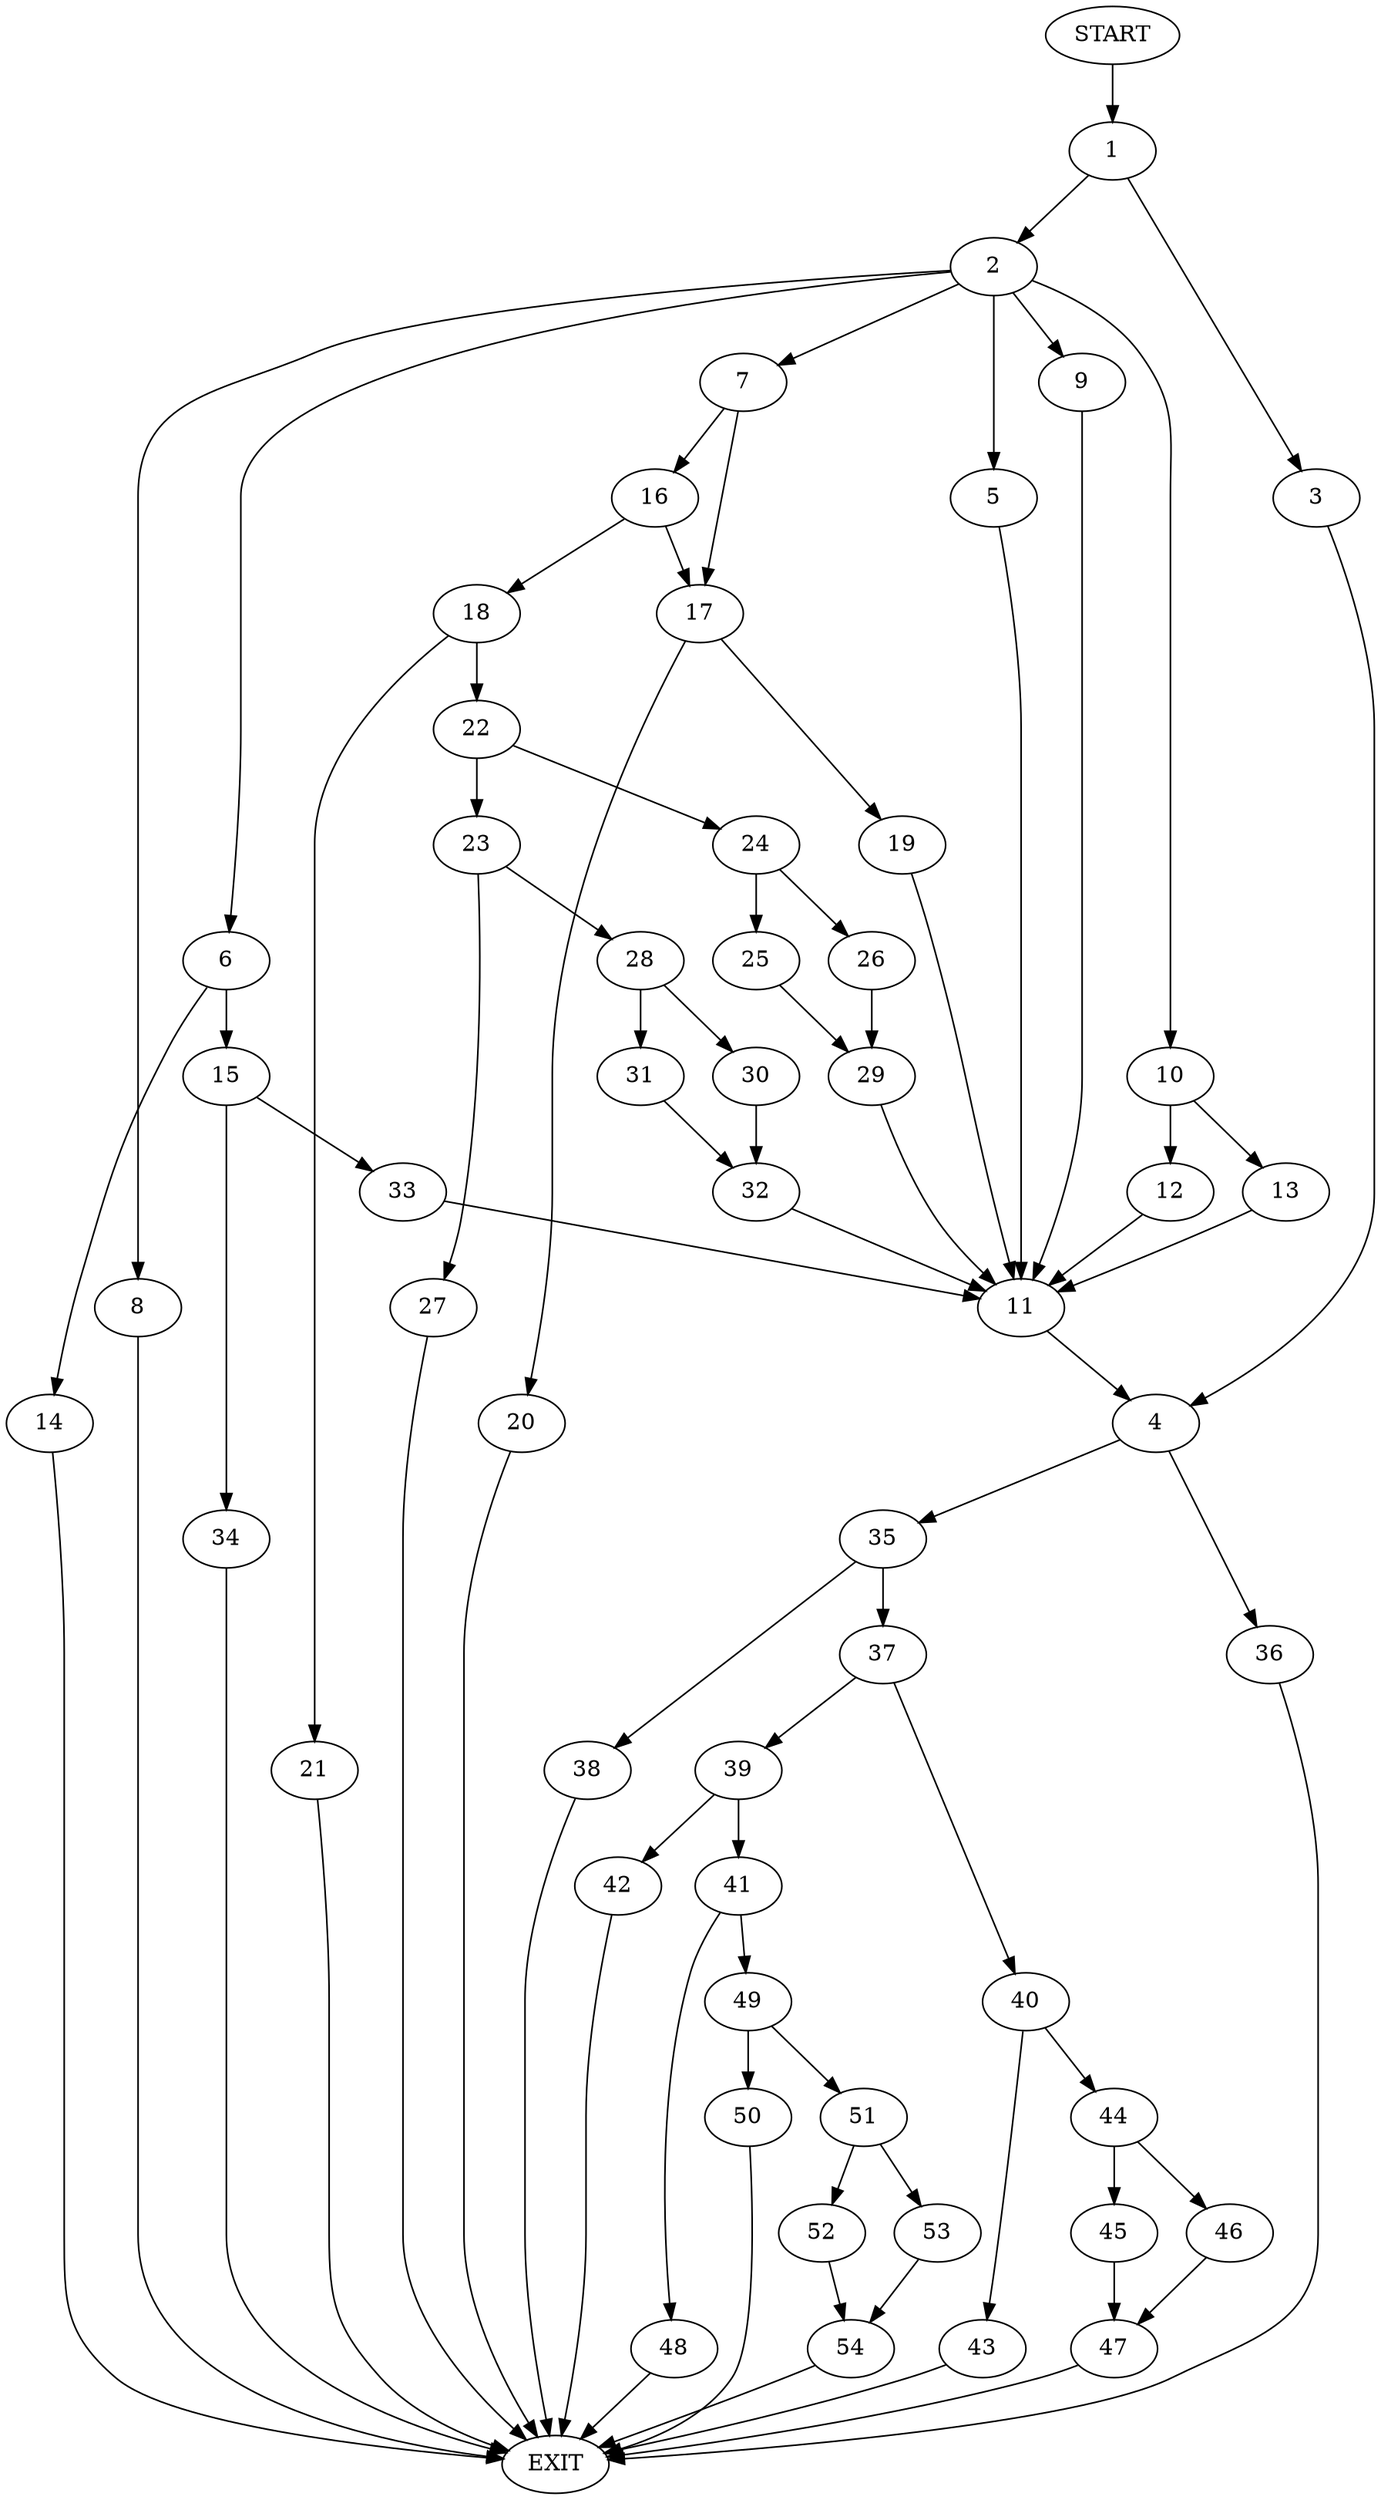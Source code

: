 digraph {
0 [label="START"]
55 [label="EXIT"]
0 -> 1
1 -> 2
1 -> 3
3 -> 4
2 -> 5
2 -> 6
2 -> 7
2 -> 8
2 -> 9
2 -> 10
8 -> 55
5 -> 11
10 -> 12
10 -> 13
9 -> 11
6 -> 14
6 -> 15
7 -> 16
7 -> 17
11 -> 4
12 -> 11
13 -> 11
16 -> 18
16 -> 17
17 -> 19
17 -> 20
18 -> 21
18 -> 22
19 -> 11
20 -> 55
21 -> 55
22 -> 23
22 -> 24
24 -> 25
24 -> 26
23 -> 27
23 -> 28
26 -> 29
25 -> 29
29 -> 11
28 -> 30
28 -> 31
27 -> 55
31 -> 32
30 -> 32
32 -> 11
15 -> 33
15 -> 34
14 -> 55
34 -> 55
33 -> 11
4 -> 35
4 -> 36
36 -> 55
35 -> 37
35 -> 38
37 -> 39
37 -> 40
38 -> 55
39 -> 41
39 -> 42
40 -> 43
40 -> 44
44 -> 45
44 -> 46
43 -> 55
45 -> 47
46 -> 47
47 -> 55
41 -> 48
41 -> 49
42 -> 55
48 -> 55
49 -> 50
49 -> 51
51 -> 52
51 -> 53
50 -> 55
52 -> 54
53 -> 54
54 -> 55
}
